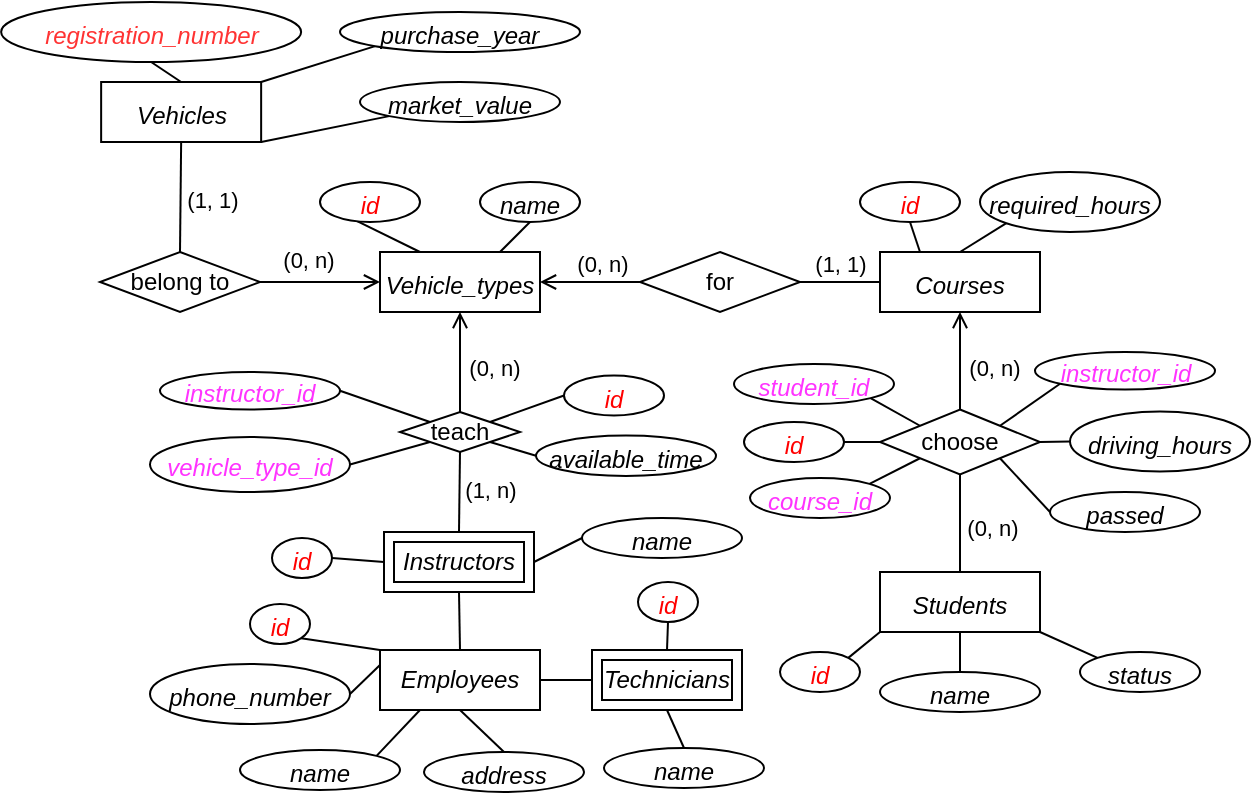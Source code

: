 <mxfile version="20.8.23" type="github">
  <diagram id="R2lEEEUBdFMjLlhIrx00" name="Page-1">
    <mxGraphModel dx="993" dy="451" grid="1" gridSize="10" guides="1" tooltips="1" connect="1" arrows="1" fold="1" page="1" pageScale="1" pageWidth="850" pageHeight="1100" math="0" shadow="0" extFonts="Permanent Marker^https://fonts.googleapis.com/css?family=Permanent+Marker">
      <root>
        <mxCell id="0" />
        <mxCell id="1" parent="0" />
        <mxCell id="rWBV-3qN-qN6Ovk4eOLW-20" style="edgeStyle=none;rounded=0;orthogonalLoop=1;jettySize=auto;html=1;exitX=1;exitY=0;exitDx=0;exitDy=0;entryX=0;entryY=1;entryDx=0;entryDy=0;endArrow=none;endFill=0;" edge="1" parent="1" source="rWBV-3qN-qN6Ovk4eOLW-2" target="rWBV-3qN-qN6Ovk4eOLW-18">
          <mxGeometry relative="1" as="geometry" />
        </mxCell>
        <mxCell id="rWBV-3qN-qN6Ovk4eOLW-21" style="edgeStyle=none;rounded=0;orthogonalLoop=1;jettySize=auto;html=1;exitX=1;exitY=1;exitDx=0;exitDy=0;endArrow=none;endFill=0;entryX=0;entryY=1;entryDx=0;entryDy=0;" edge="1" parent="1" source="rWBV-3qN-qN6Ovk4eOLW-2" target="rWBV-3qN-qN6Ovk4eOLW-19">
          <mxGeometry relative="1" as="geometry">
            <mxPoint x="330" y="205" as="targetPoint" />
          </mxGeometry>
        </mxCell>
        <mxCell id="rWBV-3qN-qN6Ovk4eOLW-46" style="edgeStyle=none;rounded=0;orthogonalLoop=1;jettySize=auto;html=1;exitX=0.5;exitY=1;exitDx=0;exitDy=0;entryX=0.5;entryY=0;entryDx=0;entryDy=0;endArrow=none;endFill=0;" edge="1" parent="1" source="rWBV-3qN-qN6Ovk4eOLW-2" target="rWBV-3qN-qN6Ovk4eOLW-43">
          <mxGeometry relative="1" as="geometry" />
        </mxCell>
        <mxCell id="rWBV-3qN-qN6Ovk4eOLW-90" value="(1, 1)" style="edgeLabel;html=1;align=center;verticalAlign=middle;resizable=0;points=[];fontColor=#000000;" vertex="1" connectable="0" parent="rWBV-3qN-qN6Ovk4eOLW-46">
          <mxGeometry x="-0.308" y="5" relative="1" as="geometry">
            <mxPoint x="10" y="10" as="offset" />
          </mxGeometry>
        </mxCell>
        <mxCell id="rWBV-3qN-qN6Ovk4eOLW-2" value="Vehicles&lt;span style=&quot;font-size: medium; text-align: start;&quot;&gt;&lt;/span&gt;" style="rounded=0;whiteSpace=wrap;html=1;fontStyle=2" vertex="1" parent="1">
          <mxGeometry x="190.57" y="175" width="80" height="30" as="geometry" />
        </mxCell>
        <mxCell id="rWBV-3qN-qN6Ovk4eOLW-6" value="Students&lt;span style=&quot;font-size: medium; text-align: start;&quot;&gt;&lt;/span&gt;" style="rounded=0;whiteSpace=wrap;html=1;fontStyle=2" vertex="1" parent="1">
          <mxGeometry x="580" y="420" width="80" height="30" as="geometry" />
        </mxCell>
        <mxCell id="rWBV-3qN-qN6Ovk4eOLW-68" style="edgeStyle=none;rounded=0;orthogonalLoop=1;jettySize=auto;html=1;exitX=0;exitY=0.5;exitDx=0;exitDy=0;entryX=1;entryY=0.5;entryDx=0;entryDy=0;fontColor=#FF0000;endArrow=none;endFill=0;" edge="1" parent="1" source="rWBV-3qN-qN6Ovk4eOLW-7" target="rWBV-3qN-qN6Ovk4eOLW-67">
          <mxGeometry relative="1" as="geometry" />
        </mxCell>
        <mxCell id="rWBV-3qN-qN6Ovk4eOLW-73" style="edgeStyle=none;rounded=0;orthogonalLoop=1;jettySize=auto;html=1;exitX=0.25;exitY=0;exitDx=0;exitDy=0;entryX=0.5;entryY=1;entryDx=0;entryDy=0;fontColor=#FF0000;endArrow=none;endFill=0;" edge="1" parent="1" source="rWBV-3qN-qN6Ovk4eOLW-7" target="rWBV-3qN-qN6Ovk4eOLW-70">
          <mxGeometry relative="1" as="geometry" />
        </mxCell>
        <mxCell id="rWBV-3qN-qN6Ovk4eOLW-74" style="edgeStyle=none;rounded=0;orthogonalLoop=1;jettySize=auto;html=1;exitX=0.5;exitY=0;exitDx=0;exitDy=0;entryX=0;entryY=1;entryDx=0;entryDy=0;fontColor=#FF0000;endArrow=none;endFill=0;" edge="1" parent="1" source="rWBV-3qN-qN6Ovk4eOLW-7" target="rWBV-3qN-qN6Ovk4eOLW-64">
          <mxGeometry relative="1" as="geometry" />
        </mxCell>
        <mxCell id="rWBV-3qN-qN6Ovk4eOLW-7" value="Courses&lt;span style=&quot;font-size: medium; text-align: start;&quot;&gt;&lt;/span&gt;" style="rounded=0;whiteSpace=wrap;html=1;fontStyle=2" vertex="1" parent="1">
          <mxGeometry x="580" y="260" width="80" height="30" as="geometry" />
        </mxCell>
        <mxCell id="rWBV-3qN-qN6Ovk4eOLW-11" value="registration_number&lt;span style=&quot;font-size: medium; text-align: start;&quot;&gt;&lt;/span&gt;" style="ellipse;whiteSpace=wrap;html=1;fontStyle=2;fontColor=#FF3333;" vertex="1" parent="1">
          <mxGeometry x="140.57" y="135" width="150" height="30" as="geometry" />
        </mxCell>
        <mxCell id="rWBV-3qN-qN6Ovk4eOLW-12" value="" style="endArrow=none;html=1;rounded=0;exitX=0.5;exitY=1;exitDx=0;exitDy=0;entryX=0.5;entryY=0;entryDx=0;entryDy=0;" edge="1" parent="1" source="rWBV-3qN-qN6Ovk4eOLW-11" target="rWBV-3qN-qN6Ovk4eOLW-2">
          <mxGeometry width="50" height="50" relative="1" as="geometry">
            <mxPoint x="610.57" y="345" as="sourcePoint" />
            <mxPoint x="660.57" y="295" as="targetPoint" />
          </mxGeometry>
        </mxCell>
        <mxCell id="rWBV-3qN-qN6Ovk4eOLW-18" value="purchase_year&lt;span style=&quot;font-size: medium; text-align: start;&quot;&gt;&lt;/span&gt;" style="ellipse;whiteSpace=wrap;html=1;fontStyle=2" vertex="1" parent="1">
          <mxGeometry x="310" y="140" width="120" height="20" as="geometry" />
        </mxCell>
        <mxCell id="rWBV-3qN-qN6Ovk4eOLW-19" value="market_value&lt;span style=&quot;font-size: medium; text-align: start;&quot;&gt;&lt;/span&gt;" style="ellipse;whiteSpace=wrap;html=1;fontStyle=2" vertex="1" parent="1">
          <mxGeometry x="320" y="175" width="100" height="20" as="geometry" />
        </mxCell>
        <mxCell id="rWBV-3qN-qN6Ovk4eOLW-23" style="edgeStyle=none;rounded=0;orthogonalLoop=1;jettySize=auto;html=1;exitX=0.5;exitY=1;exitDx=0;exitDy=0;entryX=0.5;entryY=0;entryDx=0;entryDy=0;endArrow=none;endFill=0;" edge="1" parent="1" source="rWBV-3qN-qN6Ovk4eOLW-22" target="rWBV-3qN-qN6Ovk4eOLW-6">
          <mxGeometry relative="1" as="geometry" />
        </mxCell>
        <mxCell id="rWBV-3qN-qN6Ovk4eOLW-24" style="edgeStyle=none;rounded=0;orthogonalLoop=1;jettySize=auto;html=1;exitX=0.5;exitY=0;exitDx=0;exitDy=0;entryX=0.5;entryY=1;entryDx=0;entryDy=0;endArrow=open;endFill=0;" edge="1" parent="1" source="rWBV-3qN-qN6Ovk4eOLW-22" target="rWBV-3qN-qN6Ovk4eOLW-7">
          <mxGeometry relative="1" as="geometry" />
        </mxCell>
        <mxCell id="rWBV-3qN-qN6Ovk4eOLW-100" style="edgeStyle=none;rounded=0;orthogonalLoop=1;jettySize=auto;html=1;exitX=1;exitY=0;exitDx=0;exitDy=0;entryX=0;entryY=1;entryDx=0;entryDy=0;fontColor=#FF33FF;endArrow=none;endFill=0;" edge="1" parent="1" source="rWBV-3qN-qN6Ovk4eOLW-22" target="rWBV-3qN-qN6Ovk4eOLW-99">
          <mxGeometry relative="1" as="geometry" />
        </mxCell>
        <mxCell id="rWBV-3qN-qN6Ovk4eOLW-22" value="choose" style="rhombus;whiteSpace=wrap;html=1;" vertex="1" parent="1">
          <mxGeometry x="580" y="338.75" width="80" height="32.5" as="geometry" />
        </mxCell>
        <mxCell id="rWBV-3qN-qN6Ovk4eOLW-119" style="edgeStyle=none;rounded=0;orthogonalLoop=1;jettySize=auto;html=1;exitX=0.5;exitY=0;exitDx=0;exitDy=0;entryX=0.5;entryY=1;entryDx=0;entryDy=0;fontColor=#000000;endArrow=none;endFill=0;" edge="1" parent="1" source="rWBV-3qN-qN6Ovk4eOLW-31" target="rWBV-3qN-qN6Ovk4eOLW-117">
          <mxGeometry relative="1" as="geometry" />
        </mxCell>
        <mxCell id="rWBV-3qN-qN6Ovk4eOLW-121" style="edgeStyle=none;rounded=0;orthogonalLoop=1;jettySize=auto;html=1;exitX=1;exitY=0.5;exitDx=0;exitDy=0;entryX=0;entryY=0.5;entryDx=0;entryDy=0;fontColor=#000000;endArrow=none;endFill=0;" edge="1" parent="1" source="rWBV-3qN-qN6Ovk4eOLW-31" target="rWBV-3qN-qN6Ovk4eOLW-120">
          <mxGeometry relative="1" as="geometry" />
        </mxCell>
        <mxCell id="rWBV-3qN-qN6Ovk4eOLW-31" value="Employees" style="rounded=0;whiteSpace=wrap;html=1;fontStyle=2" vertex="1" parent="1">
          <mxGeometry x="330" y="459" width="80" height="30" as="geometry" />
        </mxCell>
        <mxCell id="rWBV-3qN-qN6Ovk4eOLW-32" style="edgeStyle=none;rounded=0;orthogonalLoop=1;jettySize=auto;html=1;exitX=1;exitY=0;exitDx=0;exitDy=0;entryX=0.25;entryY=1;entryDx=0;entryDy=0;endArrow=none;endFill=0;" edge="1" parent="1" source="rWBV-3qN-qN6Ovk4eOLW-33" target="rWBV-3qN-qN6Ovk4eOLW-31">
          <mxGeometry relative="1" as="geometry" />
        </mxCell>
        <mxCell id="rWBV-3qN-qN6Ovk4eOLW-33" value="name&lt;span style=&quot;font-size: medium; text-align: start;&quot;&gt;&lt;/span&gt;" style="ellipse;whiteSpace=wrap;html=1;fontStyle=2;verticalAlign=middle;" vertex="1" parent="1">
          <mxGeometry x="260" y="509" width="80" height="20" as="geometry" />
        </mxCell>
        <mxCell id="rWBV-3qN-qN6Ovk4eOLW-34" style="edgeStyle=none;rounded=0;orthogonalLoop=1;jettySize=auto;html=1;exitX=0.5;exitY=0;exitDx=0;exitDy=0;entryX=0.5;entryY=1;entryDx=0;entryDy=0;endArrow=none;endFill=0;" edge="1" parent="1" source="rWBV-3qN-qN6Ovk4eOLW-35" target="rWBV-3qN-qN6Ovk4eOLW-31">
          <mxGeometry relative="1" as="geometry" />
        </mxCell>
        <mxCell id="rWBV-3qN-qN6Ovk4eOLW-35" value="address&lt;span style=&quot;font-size: medium; text-align: start;&quot;&gt;&lt;/span&gt;" style="ellipse;whiteSpace=wrap;html=1;fontStyle=2;verticalAlign=middle;" vertex="1" parent="1">
          <mxGeometry x="352" y="510" width="80" height="20" as="geometry" />
        </mxCell>
        <mxCell id="rWBV-3qN-qN6Ovk4eOLW-36" style="edgeStyle=none;rounded=0;orthogonalLoop=1;jettySize=auto;html=1;exitX=1;exitY=0.5;exitDx=0;exitDy=0;entryX=0;entryY=0.25;entryDx=0;entryDy=0;endArrow=none;endFill=0;" edge="1" parent="1" source="rWBV-3qN-qN6Ovk4eOLW-37" target="rWBV-3qN-qN6Ovk4eOLW-31">
          <mxGeometry relative="1" as="geometry" />
        </mxCell>
        <mxCell id="rWBV-3qN-qN6Ovk4eOLW-37" value="phone_number&lt;span style=&quot;font-size: medium; text-align: start;&quot;&gt;&lt;/span&gt;" style="ellipse;whiteSpace=wrap;html=1;fontStyle=2;verticalAlign=middle;" vertex="1" parent="1">
          <mxGeometry x="215" y="466" width="100" height="30" as="geometry" />
        </mxCell>
        <mxCell id="rWBV-3qN-qN6Ovk4eOLW-76" style="edgeStyle=none;rounded=0;orthogonalLoop=1;jettySize=auto;html=1;exitX=0.5;exitY=0;exitDx=0;exitDy=0;entryX=0.5;entryY=1;entryDx=0;entryDy=0;fontColor=#FF0000;endArrow=none;endFill=0;" edge="1" parent="1" source="rWBV-3qN-qN6Ovk4eOLW-40" target="rWBV-3qN-qN6Ovk4eOLW-6">
          <mxGeometry relative="1" as="geometry" />
        </mxCell>
        <mxCell id="rWBV-3qN-qN6Ovk4eOLW-40" value="name&lt;span style=&quot;font-size: medium; text-align: start;&quot;&gt;&lt;/span&gt;" style="ellipse;whiteSpace=wrap;html=1;fontStyle=2;verticalAlign=middle;" vertex="1" parent="1">
          <mxGeometry x="580" y="470" width="80" height="20" as="geometry" />
        </mxCell>
        <mxCell id="rWBV-3qN-qN6Ovk4eOLW-47" style="edgeStyle=none;rounded=0;orthogonalLoop=1;jettySize=auto;html=1;exitX=1;exitY=0.5;exitDx=0;exitDy=0;entryX=0;entryY=0.5;entryDx=0;entryDy=0;endArrow=open;endFill=0;" edge="1" parent="1" source="rWBV-3qN-qN6Ovk4eOLW-43" target="rWBV-3qN-qN6Ovk4eOLW-44">
          <mxGeometry relative="1" as="geometry" />
        </mxCell>
        <mxCell id="rWBV-3qN-qN6Ovk4eOLW-43" value="belong to" style="rhombus;whiteSpace=wrap;html=1;" vertex="1" parent="1">
          <mxGeometry x="190" y="260" width="80" height="30" as="geometry" />
        </mxCell>
        <mxCell id="rWBV-3qN-qN6Ovk4eOLW-50" style="edgeStyle=none;rounded=0;orthogonalLoop=1;jettySize=auto;html=1;exitX=0.25;exitY=0;exitDx=0;exitDy=0;entryX=0.346;entryY=0.946;entryDx=0;entryDy=0;entryPerimeter=0;endArrow=none;endFill=0;" edge="1" parent="1" source="rWBV-3qN-qN6Ovk4eOLW-44" target="rWBV-3qN-qN6Ovk4eOLW-48">
          <mxGeometry relative="1" as="geometry" />
        </mxCell>
        <mxCell id="rWBV-3qN-qN6Ovk4eOLW-51" style="edgeStyle=none;rounded=0;orthogonalLoop=1;jettySize=auto;html=1;exitX=0.75;exitY=0;exitDx=0;exitDy=0;entryX=0.5;entryY=1;entryDx=0;entryDy=0;endArrow=none;endFill=0;" edge="1" parent="1" source="rWBV-3qN-qN6Ovk4eOLW-44" target="rWBV-3qN-qN6Ovk4eOLW-49">
          <mxGeometry relative="1" as="geometry" />
        </mxCell>
        <mxCell id="rWBV-3qN-qN6Ovk4eOLW-44" value="Vehicle_types&lt;span style=&quot;font-size: medium; text-align: start;&quot;&gt;&lt;/span&gt;" style="rounded=0;whiteSpace=wrap;html=1;fontStyle=2" vertex="1" parent="1">
          <mxGeometry x="330" y="260" width="80" height="30" as="geometry" />
        </mxCell>
        <mxCell id="rWBV-3qN-qN6Ovk4eOLW-48" value="id&lt;span style=&quot;font-size: medium; text-align: start;&quot;&gt;&lt;/span&gt;" style="ellipse;whiteSpace=wrap;html=1;fontStyle=2;fontColor=#FF0000;" vertex="1" parent="1">
          <mxGeometry x="300" y="225" width="50" height="20" as="geometry" />
        </mxCell>
        <mxCell id="rWBV-3qN-qN6Ovk4eOLW-49" value="name&lt;span style=&quot;font-size: medium; text-align: start;&quot;&gt;&lt;/span&gt;" style="ellipse;whiteSpace=wrap;html=1;fontStyle=2" vertex="1" parent="1">
          <mxGeometry x="380" y="225" width="50" height="20" as="geometry" />
        </mxCell>
        <mxCell id="rWBV-3qN-qN6Ovk4eOLW-56" style="edgeStyle=none;rounded=0;orthogonalLoop=1;jettySize=auto;html=1;exitX=1;exitY=1;exitDx=0;exitDy=0;entryX=0;entryY=0;entryDx=0;entryDy=0;endArrow=none;endFill=0;" edge="1" parent="1" source="rWBV-3qN-qN6Ovk4eOLW-55" target="rWBV-3qN-qN6Ovk4eOLW-31">
          <mxGeometry relative="1" as="geometry" />
        </mxCell>
        <mxCell id="rWBV-3qN-qN6Ovk4eOLW-55" value="id&lt;span style=&quot;font-size: medium; text-align: start;&quot;&gt;&lt;/span&gt;" style="ellipse;whiteSpace=wrap;html=1;fontStyle=2;verticalAlign=middle;fontColor=#FF0000;" vertex="1" parent="1">
          <mxGeometry x="265" y="436" width="30" height="20" as="geometry" />
        </mxCell>
        <mxCell id="rWBV-3qN-qN6Ovk4eOLW-58" style="edgeStyle=none;rounded=0;orthogonalLoop=1;jettySize=auto;html=1;exitX=0.5;exitY=0;exitDx=0;exitDy=0;entryX=0.5;entryY=1;entryDx=0;entryDy=0;endArrow=open;endFill=0;" edge="1" parent="1" source="rWBV-3qN-qN6Ovk4eOLW-57" target="rWBV-3qN-qN6Ovk4eOLW-44">
          <mxGeometry relative="1" as="geometry" />
        </mxCell>
        <mxCell id="rWBV-3qN-qN6Ovk4eOLW-107" style="edgeStyle=none;rounded=0;orthogonalLoop=1;jettySize=auto;html=1;exitX=1;exitY=1;exitDx=0;exitDy=0;entryX=0;entryY=0.5;entryDx=0;entryDy=0;fontColor=#FF33FF;endArrow=none;endFill=0;" edge="1" parent="1" source="rWBV-3qN-qN6Ovk4eOLW-57" target="rWBV-3qN-qN6Ovk4eOLW-103">
          <mxGeometry relative="1" as="geometry" />
        </mxCell>
        <mxCell id="rWBV-3qN-qN6Ovk4eOLW-57" value="teach" style="rhombus;whiteSpace=wrap;html=1;" vertex="1" parent="1">
          <mxGeometry x="340" y="340" width="60" height="20" as="geometry" />
        </mxCell>
        <mxCell id="rWBV-3qN-qN6Ovk4eOLW-77" style="edgeStyle=none;rounded=0;orthogonalLoop=1;jettySize=auto;html=1;exitX=1;exitY=0;exitDx=0;exitDy=0;entryX=0;entryY=1;entryDx=0;entryDy=0;fontColor=#FF0000;endArrow=none;endFill=0;" edge="1" parent="1" source="rWBV-3qN-qN6Ovk4eOLW-62" target="rWBV-3qN-qN6Ovk4eOLW-6">
          <mxGeometry relative="1" as="geometry" />
        </mxCell>
        <mxCell id="rWBV-3qN-qN6Ovk4eOLW-62" value="id&lt;span style=&quot;font-size: medium; text-align: start;&quot;&gt;&lt;/span&gt;" style="ellipse;whiteSpace=wrap;html=1;fontStyle=2;verticalAlign=middle;strokeColor=#000000;fontColor=#FF0000;" vertex="1" parent="1">
          <mxGeometry x="530" y="460" width="40" height="20" as="geometry" />
        </mxCell>
        <mxCell id="rWBV-3qN-qN6Ovk4eOLW-78" style="edgeStyle=none;rounded=0;orthogonalLoop=1;jettySize=auto;html=1;exitX=0;exitY=0;exitDx=0;exitDy=0;entryX=1;entryY=1;entryDx=0;entryDy=0;fontColor=#FF0000;endArrow=none;endFill=0;" edge="1" parent="1" source="rWBV-3qN-qN6Ovk4eOLW-63" target="rWBV-3qN-qN6Ovk4eOLW-6">
          <mxGeometry relative="1" as="geometry" />
        </mxCell>
        <mxCell id="rWBV-3qN-qN6Ovk4eOLW-63" value="status&lt;span style=&quot;font-size: medium; text-align: start;&quot;&gt;&lt;/span&gt;" style="ellipse;whiteSpace=wrap;html=1;fontStyle=2;verticalAlign=middle;" vertex="1" parent="1">
          <mxGeometry x="680" y="460" width="60" height="20" as="geometry" />
        </mxCell>
        <mxCell id="rWBV-3qN-qN6Ovk4eOLW-64" value="required_hours&lt;span style=&quot;font-size: medium; text-align: start;&quot;&gt;&lt;/span&gt;" style="ellipse;whiteSpace=wrap;html=1;fontStyle=2;verticalAlign=middle;" vertex="1" parent="1">
          <mxGeometry x="630" y="220" width="90" height="30" as="geometry" />
        </mxCell>
        <mxCell id="rWBV-3qN-qN6Ovk4eOLW-69" style="edgeStyle=none;rounded=0;orthogonalLoop=1;jettySize=auto;html=1;exitX=0;exitY=0.5;exitDx=0;exitDy=0;entryX=1;entryY=0.5;entryDx=0;entryDy=0;fontColor=#FF0000;endArrow=open;endFill=0;" edge="1" parent="1" source="rWBV-3qN-qN6Ovk4eOLW-67" target="rWBV-3qN-qN6Ovk4eOLW-44">
          <mxGeometry relative="1" as="geometry" />
        </mxCell>
        <mxCell id="rWBV-3qN-qN6Ovk4eOLW-67" value="for" style="rhombus;whiteSpace=wrap;html=1;" vertex="1" parent="1">
          <mxGeometry x="460" y="260" width="80" height="30" as="geometry" />
        </mxCell>
        <mxCell id="rWBV-3qN-qN6Ovk4eOLW-70" value="id&lt;span style=&quot;font-size: medium; text-align: start;&quot;&gt;&lt;/span&gt;" style="ellipse;whiteSpace=wrap;html=1;fontStyle=2;fontColor=#FF0000;" vertex="1" parent="1">
          <mxGeometry x="570" y="225" width="50" height="20" as="geometry" />
        </mxCell>
        <mxCell id="rWBV-3qN-qN6Ovk4eOLW-86" style="edgeStyle=none;rounded=0;orthogonalLoop=1;jettySize=auto;html=1;exitX=1;exitY=1;exitDx=0;exitDy=0;entryX=0;entryY=0;entryDx=0;entryDy=0;fontColor=#FF33FF;endArrow=none;endFill=0;" edge="1" parent="1" source="rWBV-3qN-qN6Ovk4eOLW-80" target="rWBV-3qN-qN6Ovk4eOLW-22">
          <mxGeometry relative="1" as="geometry" />
        </mxCell>
        <mxCell id="rWBV-3qN-qN6Ovk4eOLW-80" value="student_id&lt;span style=&quot;font-size: medium; text-align: start;&quot;&gt;&lt;/span&gt;" style="ellipse;whiteSpace=wrap;html=1;fontStyle=2;verticalAlign=middle;strokeColor=#000000;fontColor=#FF33FF;" vertex="1" parent="1">
          <mxGeometry x="507" y="316" width="80" height="20" as="geometry" />
        </mxCell>
        <mxCell id="rWBV-3qN-qN6Ovk4eOLW-87" style="edgeStyle=none;rounded=0;orthogonalLoop=1;jettySize=auto;html=1;exitX=1;exitY=0;exitDx=0;exitDy=0;entryX=0;entryY=1;entryDx=0;entryDy=0;fontColor=#FF33FF;endArrow=none;endFill=0;" edge="1" parent="1" source="rWBV-3qN-qN6Ovk4eOLW-81" target="rWBV-3qN-qN6Ovk4eOLW-22">
          <mxGeometry relative="1" as="geometry" />
        </mxCell>
        <mxCell id="rWBV-3qN-qN6Ovk4eOLW-81" value="course_id&lt;span style=&quot;font-size: medium; text-align: start;&quot;&gt;&lt;/span&gt;" style="ellipse;whiteSpace=wrap;html=1;fontStyle=2;verticalAlign=middle;strokeColor=#000000;fontColor=#FF33FF;" vertex="1" parent="1">
          <mxGeometry x="515" y="373" width="70" height="20" as="geometry" />
        </mxCell>
        <mxCell id="rWBV-3qN-qN6Ovk4eOLW-88" style="edgeStyle=none;rounded=0;orthogonalLoop=1;jettySize=auto;html=1;exitX=0;exitY=0.5;exitDx=0;exitDy=0;entryX=1;entryY=0.5;entryDx=0;entryDy=0;fontColor=#FF33FF;endArrow=none;endFill=0;" edge="1" parent="1" source="rWBV-3qN-qN6Ovk4eOLW-82" target="rWBV-3qN-qN6Ovk4eOLW-22">
          <mxGeometry relative="1" as="geometry" />
        </mxCell>
        <mxCell id="rWBV-3qN-qN6Ovk4eOLW-82" value="driving_hours&lt;span style=&quot;font-size: medium; text-align: start;&quot;&gt;&lt;/span&gt;" style="ellipse;whiteSpace=wrap;html=1;fontStyle=2;verticalAlign=middle;" vertex="1" parent="1">
          <mxGeometry x="675" y="339.75" width="90" height="30" as="geometry" />
        </mxCell>
        <mxCell id="rWBV-3qN-qN6Ovk4eOLW-89" style="edgeStyle=none;rounded=0;orthogonalLoop=1;jettySize=auto;html=1;exitX=0;exitY=0.5;exitDx=0;exitDy=0;entryX=1;entryY=1;entryDx=0;entryDy=0;fontColor=#FF33FF;endArrow=none;endFill=0;" edge="1" parent="1" source="rWBV-3qN-qN6Ovk4eOLW-85" target="rWBV-3qN-qN6Ovk4eOLW-22">
          <mxGeometry relative="1" as="geometry" />
        </mxCell>
        <mxCell id="rWBV-3qN-qN6Ovk4eOLW-85" value="passed&lt;span style=&quot;font-size: medium; text-align: start;&quot;&gt;&lt;/span&gt;" style="ellipse;whiteSpace=wrap;html=1;fontStyle=2;verticalAlign=middle;" vertex="1" parent="1">
          <mxGeometry x="665" y="380" width="75" height="20" as="geometry" />
        </mxCell>
        <mxCell id="rWBV-3qN-qN6Ovk4eOLW-91" value="(0, n)" style="edgeLabel;html=1;align=center;verticalAlign=middle;resizable=0;points=[];fontColor=#000000;" vertex="1" connectable="0" parent="1">
          <mxGeometry x="300.0" y="265" as="geometry">
            <mxPoint x="-6" y="-1" as="offset" />
          </mxGeometry>
        </mxCell>
        <mxCell id="rWBV-3qN-qN6Ovk4eOLW-93" value="(0, n)" style="edgeLabel;html=1;align=center;verticalAlign=middle;resizable=0;points=[];fontColor=#000000;" vertex="1" connectable="0" parent="1">
          <mxGeometry x="439.996" y="268" as="geometry">
            <mxPoint x="1" y="-2" as="offset" />
          </mxGeometry>
        </mxCell>
        <mxCell id="rWBV-3qN-qN6Ovk4eOLW-96" value="(1, 1)" style="edgeLabel;html=1;align=center;verticalAlign=middle;resizable=0;points=[];fontColor=#000000;" vertex="1" connectable="0" parent="1">
          <mxGeometry x="560.001" y="266" as="geometry" />
        </mxCell>
        <mxCell id="rWBV-3qN-qN6Ovk4eOLW-98" value="(0, n)" style="edgeLabel;html=1;align=center;verticalAlign=middle;resizable=0;points=[];fontColor=#000000;" vertex="1" connectable="0" parent="1">
          <mxGeometry x="634.996" y="400" as="geometry">
            <mxPoint x="1" y="-2" as="offset" />
          </mxGeometry>
        </mxCell>
        <mxCell id="rWBV-3qN-qN6Ovk4eOLW-99" value="instructor_id&lt;span style=&quot;font-size: medium; text-align: start;&quot;&gt;&lt;/span&gt;" style="ellipse;whiteSpace=wrap;html=1;fontStyle=2;verticalAlign=middle;fontColor=#FF33FF;" vertex="1" parent="1">
          <mxGeometry x="657.5" y="310" width="90" height="18.75" as="geometry" />
        </mxCell>
        <mxCell id="rWBV-3qN-qN6Ovk4eOLW-105" style="edgeStyle=none;rounded=0;orthogonalLoop=1;jettySize=auto;html=1;exitX=1;exitY=0.5;exitDx=0;exitDy=0;entryX=0;entryY=0;entryDx=0;entryDy=0;fontColor=#FF33FF;endArrow=none;endFill=0;" edge="1" parent="1" source="rWBV-3qN-qN6Ovk4eOLW-101" target="rWBV-3qN-qN6Ovk4eOLW-57">
          <mxGeometry relative="1" as="geometry" />
        </mxCell>
        <mxCell id="rWBV-3qN-qN6Ovk4eOLW-101" value="instructor_id&lt;span style=&quot;font-size: medium; text-align: start;&quot;&gt;&lt;/span&gt;" style="ellipse;whiteSpace=wrap;html=1;fontStyle=2;verticalAlign=middle;fontColor=#FF33FF;" vertex="1" parent="1">
          <mxGeometry x="220" y="320" width="90" height="18.75" as="geometry" />
        </mxCell>
        <mxCell id="rWBV-3qN-qN6Ovk4eOLW-106" style="edgeStyle=none;rounded=0;orthogonalLoop=1;jettySize=auto;html=1;exitX=1;exitY=0.5;exitDx=0;exitDy=0;entryX=0;entryY=1;entryDx=0;entryDy=0;fontColor=#FF33FF;endArrow=none;endFill=0;" edge="1" parent="1" source="rWBV-3qN-qN6Ovk4eOLW-102" target="rWBV-3qN-qN6Ovk4eOLW-57">
          <mxGeometry relative="1" as="geometry" />
        </mxCell>
        <mxCell id="rWBV-3qN-qN6Ovk4eOLW-102" value="vehicle_type_id&lt;span style=&quot;font-size: medium; text-align: start;&quot;&gt;&lt;/span&gt;" style="ellipse;whiteSpace=wrap;html=1;fontStyle=2;verticalAlign=middle;fontColor=#FF33FF;" vertex="1" parent="1">
          <mxGeometry x="215" y="352.5" width="100" height="27.5" as="geometry" />
        </mxCell>
        <mxCell id="rWBV-3qN-qN6Ovk4eOLW-103" value="available_time&lt;span style=&quot;font-size: medium; text-align: start;&quot;&gt;&lt;/span&gt;" style="ellipse;whiteSpace=wrap;html=1;fontStyle=2;verticalAlign=middle;" vertex="1" parent="1">
          <mxGeometry x="408" y="351.75" width="90" height="20.25" as="geometry" />
        </mxCell>
        <mxCell id="rWBV-3qN-qN6Ovk4eOLW-108" value="(0, n)" style="edgeLabel;html=1;align=center;verticalAlign=middle;resizable=0;points=[];fontColor=#000000;" vertex="1" connectable="0" parent="1">
          <mxGeometry x="635.996" y="320" as="geometry">
            <mxPoint x="1" y="-2" as="offset" />
          </mxGeometry>
        </mxCell>
        <mxCell id="rWBV-3qN-qN6Ovk4eOLW-109" value="(1, n)" style="edgeLabel;html=1;align=center;verticalAlign=middle;resizable=0;points=[];fontColor=#000000;" vertex="1" connectable="0" parent="1">
          <mxGeometry x="383.996" y="381" as="geometry">
            <mxPoint x="1" y="-2" as="offset" />
          </mxGeometry>
        </mxCell>
        <mxCell id="rWBV-3qN-qN6Ovk4eOLW-111" value="(0, n)" style="edgeLabel;html=1;align=center;verticalAlign=middle;resizable=0;points=[];fontColor=#000000;" vertex="1" connectable="0" parent="1">
          <mxGeometry x="385.996" y="319.75" as="geometry">
            <mxPoint x="1" y="-2" as="offset" />
          </mxGeometry>
        </mxCell>
        <mxCell id="rWBV-3qN-qN6Ovk4eOLW-114" style="edgeStyle=none;rounded=0;orthogonalLoop=1;jettySize=auto;html=1;exitX=0;exitY=0.5;exitDx=0;exitDy=0;entryX=1;entryY=0;entryDx=0;entryDy=0;fontColor=#FF33FF;endArrow=none;endFill=0;" edge="1" parent="1" source="rWBV-3qN-qN6Ovk4eOLW-112" target="rWBV-3qN-qN6Ovk4eOLW-57">
          <mxGeometry relative="1" as="geometry" />
        </mxCell>
        <mxCell id="rWBV-3qN-qN6Ovk4eOLW-112" value="id&lt;span style=&quot;font-size: medium; text-align: start;&quot;&gt;&lt;/span&gt;" style="ellipse;whiteSpace=wrap;html=1;fontStyle=2;fontColor=#FF0000;" vertex="1" parent="1">
          <mxGeometry x="422" y="321.75" width="50" height="20" as="geometry" />
        </mxCell>
        <mxCell id="rWBV-3qN-qN6Ovk4eOLW-115" style="edgeStyle=none;rounded=0;orthogonalLoop=1;jettySize=auto;html=1;exitX=1;exitY=0.5;exitDx=0;exitDy=0;entryX=0;entryY=0.5;entryDx=0;entryDy=0;fontColor=#FF33FF;endArrow=none;endFill=0;" edge="1" parent="1" source="rWBV-3qN-qN6Ovk4eOLW-113" target="rWBV-3qN-qN6Ovk4eOLW-22">
          <mxGeometry relative="1" as="geometry" />
        </mxCell>
        <mxCell id="rWBV-3qN-qN6Ovk4eOLW-113" value="id&lt;span style=&quot;font-size: medium; text-align: start;&quot;&gt;&lt;/span&gt;" style="ellipse;whiteSpace=wrap;html=1;fontStyle=2;fontColor=#FF0000;" vertex="1" parent="1">
          <mxGeometry x="512" y="345" width="50" height="20" as="geometry" />
        </mxCell>
        <mxCell id="rWBV-3qN-qN6Ovk4eOLW-118" style="edgeStyle=none;rounded=0;orthogonalLoop=1;jettySize=auto;html=1;exitX=0.5;exitY=0;exitDx=0;exitDy=0;entryX=0.5;entryY=1;entryDx=0;entryDy=0;fontColor=#000000;endArrow=none;endFill=0;" edge="1" parent="1" source="rWBV-3qN-qN6Ovk4eOLW-117" target="rWBV-3qN-qN6Ovk4eOLW-57">
          <mxGeometry relative="1" as="geometry" />
        </mxCell>
        <mxCell id="rWBV-3qN-qN6Ovk4eOLW-117" value="&lt;font color=&quot;#000000&quot;&gt;&lt;i&gt;Instructors&lt;/i&gt;&lt;/font&gt;" style="shape=ext;margin=3;double=1;whiteSpace=wrap;html=1;align=center;shadow=0;sketch=0;strokeColor=default;fontColor=#FF33FF;" vertex="1" parent="1">
          <mxGeometry x="332" y="400" width="75" height="30" as="geometry" />
        </mxCell>
        <mxCell id="rWBV-3qN-qN6Ovk4eOLW-120" value="&lt;font color=&quot;#000000&quot;&gt;&lt;i&gt;Technicians&lt;/i&gt;&lt;/font&gt;" style="shape=ext;margin=3;double=1;whiteSpace=wrap;html=1;align=center;shadow=0;sketch=0;strokeColor=default;fontColor=#FF33FF;" vertex="1" parent="1">
          <mxGeometry x="436" y="459" width="75" height="30" as="geometry" />
        </mxCell>
        <mxCell id="rWBV-3qN-qN6Ovk4eOLW-129" style="edgeStyle=none;rounded=0;orthogonalLoop=1;jettySize=auto;html=1;exitX=1;exitY=0.5;exitDx=0;exitDy=0;entryX=0;entryY=0.5;entryDx=0;entryDy=0;fontColor=#000000;endArrow=none;endFill=0;" edge="1" parent="1" source="rWBV-3qN-qN6Ovk4eOLW-122" target="rWBV-3qN-qN6Ovk4eOLW-117">
          <mxGeometry relative="1" as="geometry" />
        </mxCell>
        <mxCell id="rWBV-3qN-qN6Ovk4eOLW-122" value="id&lt;span style=&quot;font-size: medium; text-align: start;&quot;&gt;&lt;/span&gt;" style="ellipse;whiteSpace=wrap;html=1;fontStyle=2;verticalAlign=middle;fontColor=#FF0000;" vertex="1" parent="1">
          <mxGeometry x="276" y="403" width="30" height="20" as="geometry" />
        </mxCell>
        <mxCell id="rWBV-3qN-qN6Ovk4eOLW-128" style="edgeStyle=none;rounded=0;orthogonalLoop=1;jettySize=auto;html=1;exitX=0;exitY=0.5;exitDx=0;exitDy=0;entryX=1;entryY=0.5;entryDx=0;entryDy=0;fontColor=#000000;endArrow=none;endFill=0;" edge="1" parent="1" source="rWBV-3qN-qN6Ovk4eOLW-123" target="rWBV-3qN-qN6Ovk4eOLW-117">
          <mxGeometry relative="1" as="geometry" />
        </mxCell>
        <mxCell id="rWBV-3qN-qN6Ovk4eOLW-123" value="name&lt;span style=&quot;font-size: medium; text-align: start;&quot;&gt;&lt;/span&gt;" style="ellipse;whiteSpace=wrap;html=1;fontStyle=2;verticalAlign=middle;" vertex="1" parent="1">
          <mxGeometry x="431" y="393" width="80" height="20" as="geometry" />
        </mxCell>
        <mxCell id="rWBV-3qN-qN6Ovk4eOLW-127" style="edgeStyle=none;rounded=0;orthogonalLoop=1;jettySize=auto;html=1;exitX=0.5;exitY=0;exitDx=0;exitDy=0;entryX=0.5;entryY=1;entryDx=0;entryDy=0;fontColor=#000000;endArrow=none;endFill=0;" edge="1" parent="1" source="rWBV-3qN-qN6Ovk4eOLW-124" target="rWBV-3qN-qN6Ovk4eOLW-120">
          <mxGeometry relative="1" as="geometry" />
        </mxCell>
        <mxCell id="rWBV-3qN-qN6Ovk4eOLW-124" value="name&lt;span style=&quot;font-size: medium; text-align: start;&quot;&gt;&lt;/span&gt;" style="ellipse;whiteSpace=wrap;html=1;fontStyle=2;verticalAlign=middle;" vertex="1" parent="1">
          <mxGeometry x="442" y="508" width="80" height="20" as="geometry" />
        </mxCell>
        <mxCell id="rWBV-3qN-qN6Ovk4eOLW-126" style="edgeStyle=none;rounded=0;orthogonalLoop=1;jettySize=auto;html=1;exitX=0.5;exitY=1;exitDx=0;exitDy=0;entryX=0.5;entryY=0;entryDx=0;entryDy=0;fontColor=#000000;endArrow=none;endFill=0;" edge="1" parent="1" source="rWBV-3qN-qN6Ovk4eOLW-125" target="rWBV-3qN-qN6Ovk4eOLW-120">
          <mxGeometry relative="1" as="geometry" />
        </mxCell>
        <mxCell id="rWBV-3qN-qN6Ovk4eOLW-125" value="id&lt;span style=&quot;font-size: medium; text-align: start;&quot;&gt;&lt;/span&gt;" style="ellipse;whiteSpace=wrap;html=1;fontStyle=2;verticalAlign=middle;fontColor=#FF0000;" vertex="1" parent="1">
          <mxGeometry x="459" y="425" width="30" height="20" as="geometry" />
        </mxCell>
      </root>
    </mxGraphModel>
  </diagram>
</mxfile>
